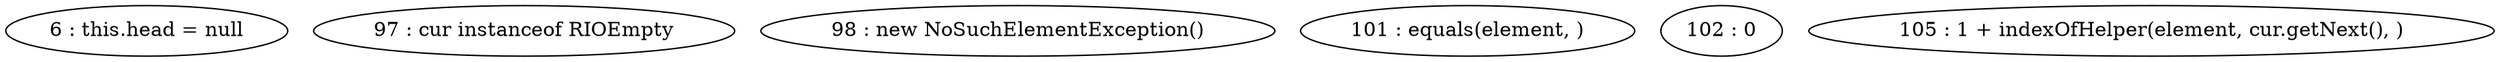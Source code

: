digraph G {
"6 : this.head = null"
"97 : cur instanceof RIOEmpty"
"98 : new NoSuchElementException()"
"101 : equals(element, )"
"102 : 0"
"105 : 1 + indexOfHelper(element, cur.getNext(), )"
}